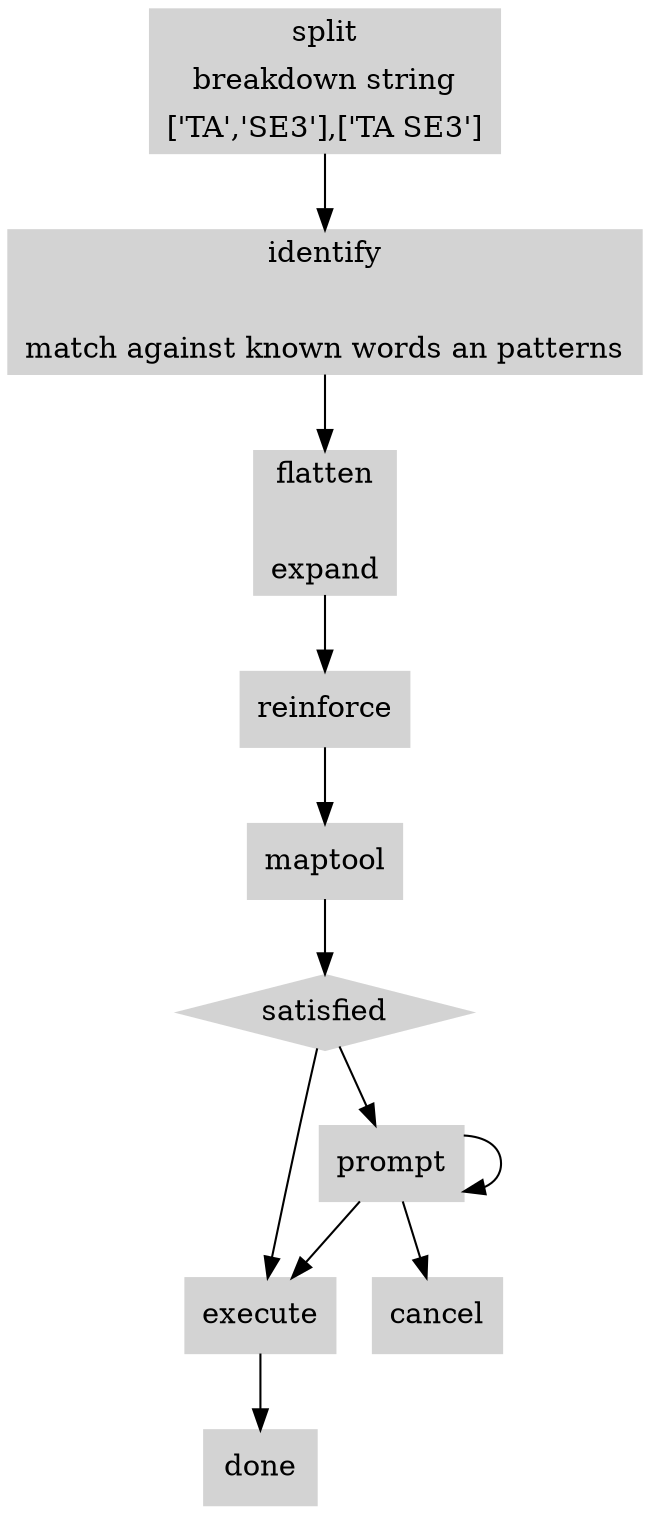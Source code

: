 digraph finite_state_machine {
#	rankdir=LR;
	size="80,50"
	node [shape = record];

  node [shape=diamond,style=filled,color=lightgrey];
	  satisfied
	node [shape = record];
	breakdown [label="{<f0> split | breakdown string | ['TA','SE3'],['TA SE3']}" ]
	identify [label="{<f0> identify | <f1> | match against known words an patterns}"]
	flatten [label="{<f0> flatten | <f1> | expand }" ]
	breakdown -> identify -> flatten -> reinforce	-> maptool -> satisfied	-> prompt;
	prompt -> prompt;
	prompt -> execute;
  prompt -> cancel;
	satisfied -> execute -> done;
}